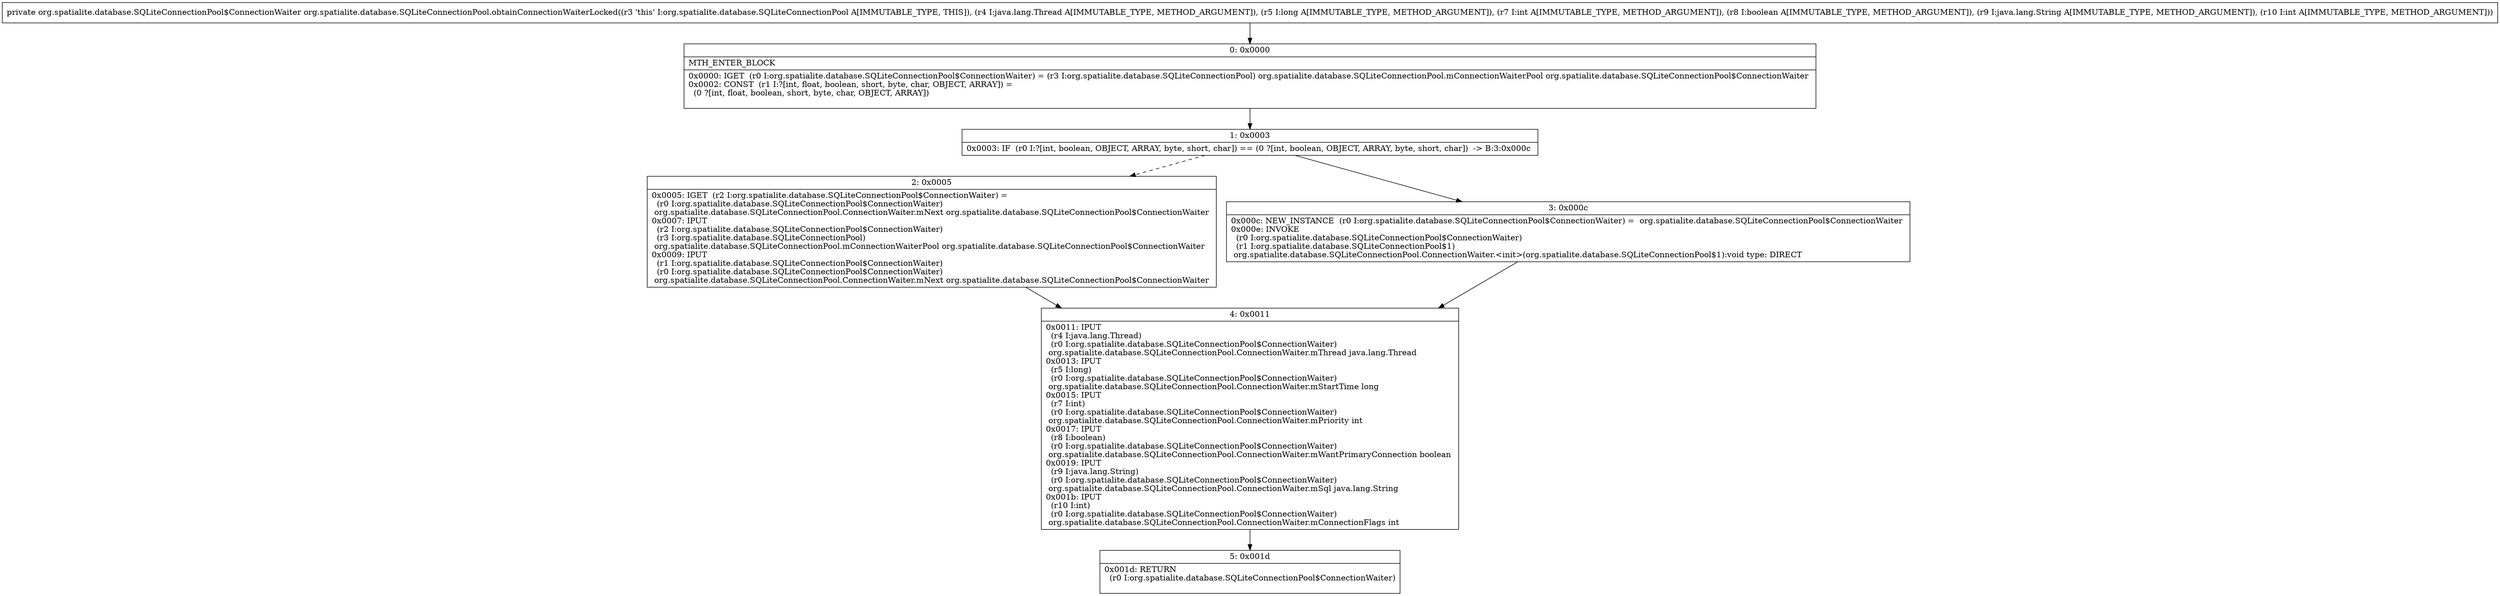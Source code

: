 digraph "CFG fororg.spatialite.database.SQLiteConnectionPool.obtainConnectionWaiterLocked(Ljava\/lang\/Thread;JIZLjava\/lang\/String;I)Lorg\/spatialite\/database\/SQLiteConnectionPool$ConnectionWaiter;" {
Node_0 [shape=record,label="{0\:\ 0x0000|MTH_ENTER_BLOCK\l|0x0000: IGET  (r0 I:org.spatialite.database.SQLiteConnectionPool$ConnectionWaiter) = (r3 I:org.spatialite.database.SQLiteConnectionPool) org.spatialite.database.SQLiteConnectionPool.mConnectionWaiterPool org.spatialite.database.SQLiteConnectionPool$ConnectionWaiter \l0x0002: CONST  (r1 I:?[int, float, boolean, short, byte, char, OBJECT, ARRAY]) = \l  (0 ?[int, float, boolean, short, byte, char, OBJECT, ARRAY])\l \l}"];
Node_1 [shape=record,label="{1\:\ 0x0003|0x0003: IF  (r0 I:?[int, boolean, OBJECT, ARRAY, byte, short, char]) == (0 ?[int, boolean, OBJECT, ARRAY, byte, short, char])  \-\> B:3:0x000c \l}"];
Node_2 [shape=record,label="{2\:\ 0x0005|0x0005: IGET  (r2 I:org.spatialite.database.SQLiteConnectionPool$ConnectionWaiter) = \l  (r0 I:org.spatialite.database.SQLiteConnectionPool$ConnectionWaiter)\l org.spatialite.database.SQLiteConnectionPool.ConnectionWaiter.mNext org.spatialite.database.SQLiteConnectionPool$ConnectionWaiter \l0x0007: IPUT  \l  (r2 I:org.spatialite.database.SQLiteConnectionPool$ConnectionWaiter)\l  (r3 I:org.spatialite.database.SQLiteConnectionPool)\l org.spatialite.database.SQLiteConnectionPool.mConnectionWaiterPool org.spatialite.database.SQLiteConnectionPool$ConnectionWaiter \l0x0009: IPUT  \l  (r1 I:org.spatialite.database.SQLiteConnectionPool$ConnectionWaiter)\l  (r0 I:org.spatialite.database.SQLiteConnectionPool$ConnectionWaiter)\l org.spatialite.database.SQLiteConnectionPool.ConnectionWaiter.mNext org.spatialite.database.SQLiteConnectionPool$ConnectionWaiter \l}"];
Node_3 [shape=record,label="{3\:\ 0x000c|0x000c: NEW_INSTANCE  (r0 I:org.spatialite.database.SQLiteConnectionPool$ConnectionWaiter) =  org.spatialite.database.SQLiteConnectionPool$ConnectionWaiter \l0x000e: INVOKE  \l  (r0 I:org.spatialite.database.SQLiteConnectionPool$ConnectionWaiter)\l  (r1 I:org.spatialite.database.SQLiteConnectionPool$1)\l org.spatialite.database.SQLiteConnectionPool.ConnectionWaiter.\<init\>(org.spatialite.database.SQLiteConnectionPool$1):void type: DIRECT \l}"];
Node_4 [shape=record,label="{4\:\ 0x0011|0x0011: IPUT  \l  (r4 I:java.lang.Thread)\l  (r0 I:org.spatialite.database.SQLiteConnectionPool$ConnectionWaiter)\l org.spatialite.database.SQLiteConnectionPool.ConnectionWaiter.mThread java.lang.Thread \l0x0013: IPUT  \l  (r5 I:long)\l  (r0 I:org.spatialite.database.SQLiteConnectionPool$ConnectionWaiter)\l org.spatialite.database.SQLiteConnectionPool.ConnectionWaiter.mStartTime long \l0x0015: IPUT  \l  (r7 I:int)\l  (r0 I:org.spatialite.database.SQLiteConnectionPool$ConnectionWaiter)\l org.spatialite.database.SQLiteConnectionPool.ConnectionWaiter.mPriority int \l0x0017: IPUT  \l  (r8 I:boolean)\l  (r0 I:org.spatialite.database.SQLiteConnectionPool$ConnectionWaiter)\l org.spatialite.database.SQLiteConnectionPool.ConnectionWaiter.mWantPrimaryConnection boolean \l0x0019: IPUT  \l  (r9 I:java.lang.String)\l  (r0 I:org.spatialite.database.SQLiteConnectionPool$ConnectionWaiter)\l org.spatialite.database.SQLiteConnectionPool.ConnectionWaiter.mSql java.lang.String \l0x001b: IPUT  \l  (r10 I:int)\l  (r0 I:org.spatialite.database.SQLiteConnectionPool$ConnectionWaiter)\l org.spatialite.database.SQLiteConnectionPool.ConnectionWaiter.mConnectionFlags int \l}"];
Node_5 [shape=record,label="{5\:\ 0x001d|0x001d: RETURN  \l  (r0 I:org.spatialite.database.SQLiteConnectionPool$ConnectionWaiter)\l \l}"];
MethodNode[shape=record,label="{private org.spatialite.database.SQLiteConnectionPool$ConnectionWaiter org.spatialite.database.SQLiteConnectionPool.obtainConnectionWaiterLocked((r3 'this' I:org.spatialite.database.SQLiteConnectionPool A[IMMUTABLE_TYPE, THIS]), (r4 I:java.lang.Thread A[IMMUTABLE_TYPE, METHOD_ARGUMENT]), (r5 I:long A[IMMUTABLE_TYPE, METHOD_ARGUMENT]), (r7 I:int A[IMMUTABLE_TYPE, METHOD_ARGUMENT]), (r8 I:boolean A[IMMUTABLE_TYPE, METHOD_ARGUMENT]), (r9 I:java.lang.String A[IMMUTABLE_TYPE, METHOD_ARGUMENT]), (r10 I:int A[IMMUTABLE_TYPE, METHOD_ARGUMENT])) }"];
MethodNode -> Node_0;
Node_0 -> Node_1;
Node_1 -> Node_2[style=dashed];
Node_1 -> Node_3;
Node_2 -> Node_4;
Node_3 -> Node_4;
Node_4 -> Node_5;
}


